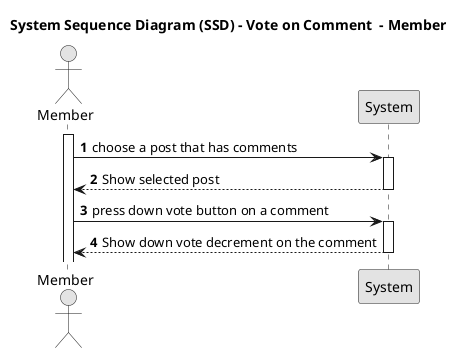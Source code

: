 @startuml US10D-SSD
skinparam monochrome true
skinparam packageStyle rectangle
skinparam shadowing false

title System Sequence Diagram (SSD) - Vote on Comment  - Member

autonumber


actor "Member" as User
participant "System" as System

activate User


    User -> System : choose a post that has comments
    activate System

        System --> User : Show selected post
    deactivate System

    User -> System : press down vote button on a comment 
    activate System

    System --> User : Show down vote decrement on the comment
    deactivate System
@enduml